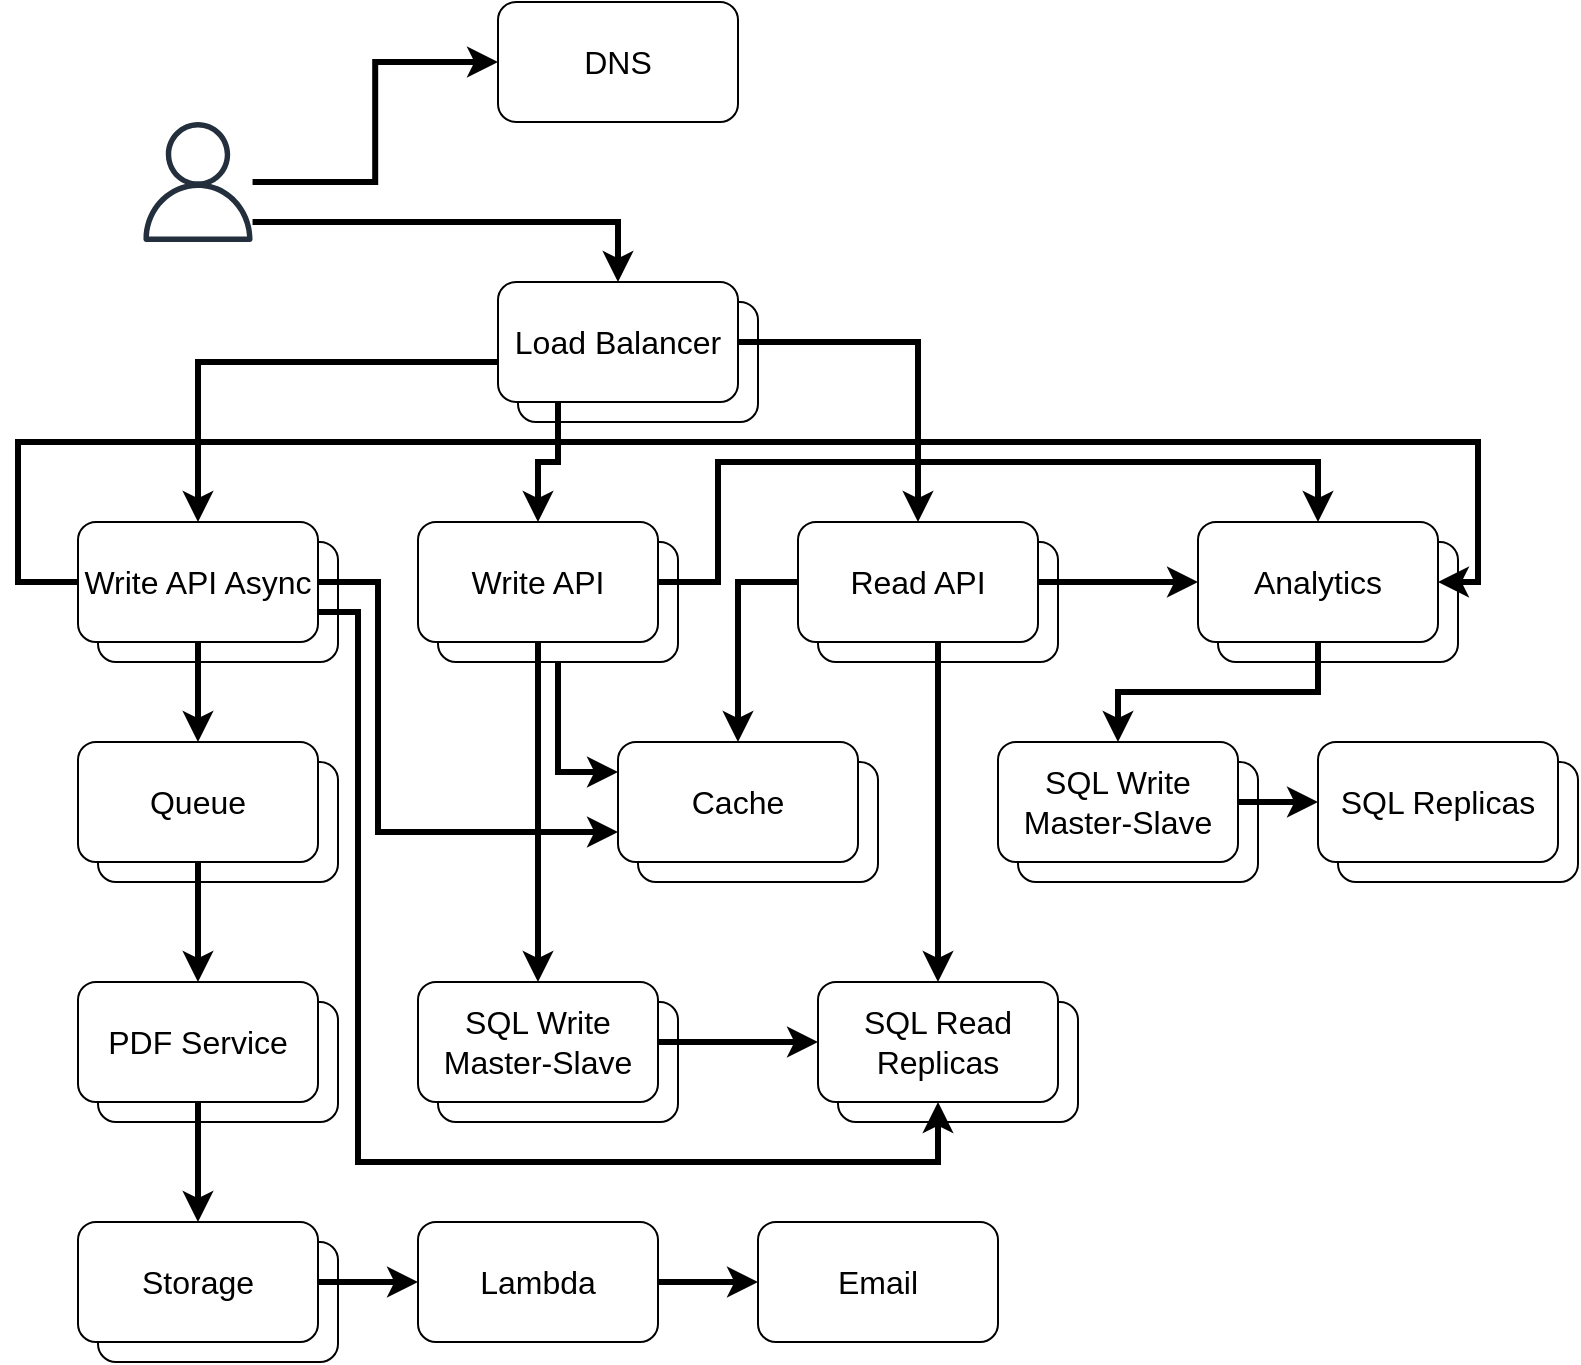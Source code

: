 <mxfile version="18.1.1"><diagram id="GKAsTGpWebNf32Wpw_aC" name="Page-1"><mxGraphModel dx="1422" dy="715" grid="1" gridSize="10" guides="1" tooltips="1" connect="1" arrows="1" fold="1" page="1" pageScale="1" pageWidth="850" pageHeight="1100" math="0" shadow="0"><root><mxCell id="0"/><mxCell id="1" parent="0"/><mxCell id="wt7NbTIdhzG-RagrrPYy-71" value="" style="rounded=1;whiteSpace=wrap;html=1;fontSize=16;" parent="1" vertex="1"><mxGeometry x="550" y="460" width="120" height="60" as="geometry"/></mxCell><mxCell id="wt7NbTIdhzG-RagrrPYy-70" value="" style="rounded=1;whiteSpace=wrap;html=1;fontSize=16;" parent="1" vertex="1"><mxGeometry x="260" y="580" width="120" height="60" as="geometry"/></mxCell><mxCell id="wt7NbTIdhzG-RagrrPYy-69" value="" style="rounded=1;whiteSpace=wrap;html=1;fontSize=16;" parent="1" vertex="1"><mxGeometry x="460" y="580" width="120" height="60" as="geometry"/></mxCell><mxCell id="wt7NbTIdhzG-RagrrPYy-67" value="" style="rounded=1;whiteSpace=wrap;html=1;fontSize=16;" parent="1" vertex="1"><mxGeometry x="90" y="700" width="120" height="60" as="geometry"/></mxCell><mxCell id="wt7NbTIdhzG-RagrrPYy-66" value="" style="rounded=1;whiteSpace=wrap;html=1;fontSize=16;" parent="1" vertex="1"><mxGeometry x="710" y="460" width="120" height="60" as="geometry"/></mxCell><mxCell id="wt7NbTIdhzG-RagrrPYy-65" value="" style="rounded=1;whiteSpace=wrap;html=1;fontSize=16;" parent="1" vertex="1"><mxGeometry x="90" y="580" width="120" height="60" as="geometry"/></mxCell><mxCell id="wt7NbTIdhzG-RagrrPYy-63" value="" style="rounded=1;whiteSpace=wrap;html=1;fontSize=16;" parent="1" vertex="1"><mxGeometry x="90" y="460" width="120" height="60" as="geometry"/></mxCell><mxCell id="wt7NbTIdhzG-RagrrPYy-62" value="" style="rounded=1;whiteSpace=wrap;html=1;fontSize=16;" parent="1" vertex="1"><mxGeometry x="90" y="350" width="120" height="60" as="geometry"/></mxCell><mxCell id="wt7NbTIdhzG-RagrrPYy-61" value="" style="rounded=1;whiteSpace=wrap;html=1;fontSize=16;" parent="1" vertex="1"><mxGeometry x="650" y="350" width="120" height="60" as="geometry"/></mxCell><mxCell id="wt7NbTIdhzG-RagrrPYy-54" value="" style="rounded=1;whiteSpace=wrap;html=1;fontSize=16;" parent="1" vertex="1"><mxGeometry x="360" y="460" width="120" height="60" as="geometry"/></mxCell><mxCell id="wt7NbTIdhzG-RagrrPYy-4" value="&lt;font style=&quot;font-size: 16px;&quot;&gt;DNS&lt;/font&gt;" style="rounded=1;whiteSpace=wrap;html=1;" parent="1" vertex="1"><mxGeometry x="290" y="80" width="120" height="60" as="geometry"/></mxCell><mxCell id="wt7NbTIdhzG-RagrrPYy-5" value="" style="rounded=1;whiteSpace=wrap;html=1;fontSize=16;" parent="1" vertex="1"><mxGeometry x="300" y="230" width="120" height="60" as="geometry"/></mxCell><mxCell id="wt7NbTIdhzG-RagrrPYy-35" style="edgeStyle=orthogonalEdgeStyle;rounded=0;orthogonalLoop=1;jettySize=auto;html=1;entryX=0.5;entryY=0;entryDx=0;entryDy=0;fontSize=16;strokeWidth=3;" parent="1" source="wt7NbTIdhzG-RagrrPYy-6" target="wt7NbTIdhzG-RagrrPYy-15" edge="1"><mxGeometry relative="1" as="geometry"><Array as="points"><mxPoint x="140" y="260"/></Array></mxGeometry></mxCell><mxCell id="wt7NbTIdhzG-RagrrPYy-37" style="edgeStyle=orthogonalEdgeStyle;rounded=0;orthogonalLoop=1;jettySize=auto;html=1;exitX=0.25;exitY=1;exitDx=0;exitDy=0;fontSize=16;strokeWidth=3;" parent="1" source="wt7NbTIdhzG-RagrrPYy-6" target="wt7NbTIdhzG-RagrrPYy-11" edge="1"><mxGeometry relative="1" as="geometry"/></mxCell><mxCell id="wt7NbTIdhzG-RagrrPYy-39" style="edgeStyle=orthogonalEdgeStyle;rounded=0;orthogonalLoop=1;jettySize=auto;html=1;entryX=0.5;entryY=0;entryDx=0;entryDy=0;fontSize=16;strokeWidth=3;" parent="1" source="wt7NbTIdhzG-RagrrPYy-6" target="wt7NbTIdhzG-RagrrPYy-13" edge="1"><mxGeometry relative="1" as="geometry"/></mxCell><mxCell id="wt7NbTIdhzG-RagrrPYy-6" value="Load Balancer" style="rounded=1;whiteSpace=wrap;html=1;fontSize=16;" parent="1" vertex="1"><mxGeometry x="290" y="220" width="120" height="60" as="geometry"/></mxCell><mxCell id="wt7NbTIdhzG-RagrrPYy-30" style="edgeStyle=orthogonalEdgeStyle;rounded=0;orthogonalLoop=1;jettySize=auto;html=1;entryX=0;entryY=0.5;entryDx=0;entryDy=0;fontSize=16;strokeWidth=3;" parent="1" source="wt7NbTIdhzG-RagrrPYy-7" target="wt7NbTIdhzG-RagrrPYy-4" edge="1"><mxGeometry relative="1" as="geometry"/></mxCell><mxCell id="wt7NbTIdhzG-RagrrPYy-31" style="edgeStyle=orthogonalEdgeStyle;rounded=0;orthogonalLoop=1;jettySize=auto;html=1;entryX=0.5;entryY=0;entryDx=0;entryDy=0;fontSize=16;strokeWidth=3;" parent="1" source="wt7NbTIdhzG-RagrrPYy-7" target="wt7NbTIdhzG-RagrrPYy-6" edge="1"><mxGeometry relative="1" as="geometry"><Array as="points"><mxPoint x="350" y="190"/></Array></mxGeometry></mxCell><mxCell id="wt7NbTIdhzG-RagrrPYy-7" value="" style="sketch=0;outlineConnect=0;fontColor=#232F3E;gradientColor=none;fillColor=#232F3D;strokeColor=none;dashed=0;verticalLabelPosition=bottom;verticalAlign=top;align=center;html=1;fontSize=12;fontStyle=0;aspect=fixed;pointerEvents=1;shape=mxgraph.aws4.user;" parent="1" vertex="1"><mxGeometry x="110" y="140" width="60" height="60" as="geometry"/></mxCell><mxCell id="wt7NbTIdhzG-RagrrPYy-45" style="edgeStyle=orthogonalEdgeStyle;rounded=0;orthogonalLoop=1;jettySize=auto;html=1;entryX=0;entryY=0.25;entryDx=0;entryDy=0;fontSize=16;strokeWidth=3;" parent="1" source="wt7NbTIdhzG-RagrrPYy-8" target="wt7NbTIdhzG-RagrrPYy-22" edge="1"><mxGeometry relative="1" as="geometry"/></mxCell><mxCell id="wt7NbTIdhzG-RagrrPYy-8" value="&lt;div&gt;&lt;br&gt;&lt;/div&gt;" style="rounded=1;whiteSpace=wrap;html=1;fontSize=16;" parent="1" vertex="1"><mxGeometry x="260" y="350" width="120" height="60" as="geometry"/></mxCell><mxCell id="wt7NbTIdhzG-RagrrPYy-46" style="edgeStyle=orthogonalEdgeStyle;rounded=0;orthogonalLoop=1;jettySize=auto;html=1;entryX=0.5;entryY=0;entryDx=0;entryDy=0;fontSize=16;strokeWidth=3;" parent="1" source="wt7NbTIdhzG-RagrrPYy-11" target="wt7NbTIdhzG-RagrrPYy-26" edge="1"><mxGeometry relative="1" as="geometry"/></mxCell><mxCell id="wt7NbTIdhzG-RagrrPYy-55" style="edgeStyle=orthogonalEdgeStyle;rounded=0;orthogonalLoop=1;jettySize=auto;html=1;entryX=0.5;entryY=0;entryDx=0;entryDy=0;fontSize=16;strokeWidth=3;" parent="1" source="wt7NbTIdhzG-RagrrPYy-11" target="wt7NbTIdhzG-RagrrPYy-23" edge="1"><mxGeometry relative="1" as="geometry"><Array as="points"><mxPoint x="400" y="370"/><mxPoint x="400" y="310"/><mxPoint x="700" y="310"/></Array></mxGeometry></mxCell><mxCell id="wt7NbTIdhzG-RagrrPYy-11" value="Write API" style="rounded=1;whiteSpace=wrap;html=1;fontSize=16;" parent="1" vertex="1"><mxGeometry x="250" y="340" width="120" height="60" as="geometry"/></mxCell><mxCell id="wt7NbTIdhzG-RagrrPYy-12" value="&lt;div&gt;&lt;br&gt;&lt;/div&gt;" style="rounded=1;whiteSpace=wrap;html=1;fontSize=16;" parent="1" vertex="1"><mxGeometry x="450" y="350" width="120" height="60" as="geometry"/></mxCell><mxCell id="wt7NbTIdhzG-RagrrPYy-52" style="edgeStyle=orthogonalEdgeStyle;rounded=0;orthogonalLoop=1;jettySize=auto;html=1;entryX=0.5;entryY=0;entryDx=0;entryDy=0;fontSize=16;strokeWidth=3;" parent="1" source="wt7NbTIdhzG-RagrrPYy-13" target="wt7NbTIdhzG-RagrrPYy-28" edge="1"><mxGeometry relative="1" as="geometry"><Array as="points"><mxPoint x="510" y="550"/><mxPoint x="510" y="550"/></Array></mxGeometry></mxCell><mxCell id="wt7NbTIdhzG-RagrrPYy-56" style="edgeStyle=orthogonalEdgeStyle;rounded=0;orthogonalLoop=1;jettySize=auto;html=1;entryX=0;entryY=0.5;entryDx=0;entryDy=0;fontSize=16;strokeWidth=3;" parent="1" source="wt7NbTIdhzG-RagrrPYy-13" target="wt7NbTIdhzG-RagrrPYy-23" edge="1"><mxGeometry relative="1" as="geometry"/></mxCell><mxCell id="wt7NbTIdhzG-RagrrPYy-59" style="edgeStyle=orthogonalEdgeStyle;rounded=0;orthogonalLoop=1;jettySize=auto;html=1;exitX=0;exitY=0.5;exitDx=0;exitDy=0;entryX=0.5;entryY=0;entryDx=0;entryDy=0;fontSize=16;strokeWidth=3;" parent="1" source="wt7NbTIdhzG-RagrrPYy-13" target="wt7NbTIdhzG-RagrrPYy-22" edge="1"><mxGeometry relative="1" as="geometry"/></mxCell><mxCell id="wt7NbTIdhzG-RagrrPYy-13" value="Read API" style="rounded=1;whiteSpace=wrap;html=1;fontSize=16;" parent="1" vertex="1"><mxGeometry x="440" y="340" width="120" height="60" as="geometry"/></mxCell><mxCell id="wt7NbTIdhzG-RagrrPYy-40" style="edgeStyle=orthogonalEdgeStyle;rounded=0;orthogonalLoop=1;jettySize=auto;html=1;entryX=0.5;entryY=0;entryDx=0;entryDy=0;fontSize=16;strokeWidth=3;" parent="1" source="wt7NbTIdhzG-RagrrPYy-15" target="wt7NbTIdhzG-RagrrPYy-17" edge="1"><mxGeometry relative="1" as="geometry"/></mxCell><mxCell id="wt7NbTIdhzG-RagrrPYy-53" style="edgeStyle=orthogonalEdgeStyle;rounded=0;orthogonalLoop=1;jettySize=auto;html=1;entryX=0;entryY=0.75;entryDx=0;entryDy=0;fontSize=16;strokeWidth=3;" parent="1" source="wt7NbTIdhzG-RagrrPYy-15" target="wt7NbTIdhzG-RagrrPYy-22" edge="1"><mxGeometry relative="1" as="geometry"><Array as="points"><mxPoint x="230" y="370"/><mxPoint x="230" y="495"/></Array></mxGeometry></mxCell><mxCell id="wt7NbTIdhzG-RagrrPYy-57" style="edgeStyle=orthogonalEdgeStyle;rounded=0;orthogonalLoop=1;jettySize=auto;html=1;fontSize=16;strokeWidth=3;entryX=1;entryY=0.5;entryDx=0;entryDy=0;" parent="1" source="wt7NbTIdhzG-RagrrPYy-15" target="wt7NbTIdhzG-RagrrPYy-23" edge="1"><mxGeometry relative="1" as="geometry"><mxPoint x="770" y="370" as="targetPoint"/><Array as="points"><mxPoint x="50" y="370"/><mxPoint x="50" y="300"/><mxPoint x="780" y="300"/><mxPoint x="780" y="370"/></Array></mxGeometry></mxCell><mxCell id="wt7NbTIdhzG-RagrrPYy-64" style="edgeStyle=orthogonalEdgeStyle;rounded=0;orthogonalLoop=1;jettySize=auto;html=1;exitX=1;exitY=0.75;exitDx=0;exitDy=0;entryX=0.5;entryY=1;entryDx=0;entryDy=0;fontSize=16;strokeWidth=3;" parent="1" source="wt7NbTIdhzG-RagrrPYy-15" target="wt7NbTIdhzG-RagrrPYy-28" edge="1"><mxGeometry relative="1" as="geometry"><Array as="points"><mxPoint x="220" y="385"/><mxPoint x="220" y="660"/><mxPoint x="510" y="660"/></Array></mxGeometry></mxCell><mxCell id="wt7NbTIdhzG-RagrrPYy-15" value="Write API Async" style="rounded=1;whiteSpace=wrap;html=1;fontSize=16;" parent="1" vertex="1"><mxGeometry x="80" y="340" width="120" height="60" as="geometry"/></mxCell><mxCell id="wt7NbTIdhzG-RagrrPYy-41" style="edgeStyle=orthogonalEdgeStyle;rounded=0;orthogonalLoop=1;jettySize=auto;html=1;entryX=0.5;entryY=0;entryDx=0;entryDy=0;fontSize=16;strokeWidth=3;" parent="1" source="wt7NbTIdhzG-RagrrPYy-17" target="wt7NbTIdhzG-RagrrPYy-18" edge="1"><mxGeometry relative="1" as="geometry"/></mxCell><mxCell id="wt7NbTIdhzG-RagrrPYy-17" value="Queue" style="rounded=1;whiteSpace=wrap;html=1;fontSize=16;" parent="1" vertex="1"><mxGeometry x="80" y="450" width="120" height="60" as="geometry"/></mxCell><mxCell id="wt7NbTIdhzG-RagrrPYy-42" style="edgeStyle=orthogonalEdgeStyle;rounded=0;orthogonalLoop=1;jettySize=auto;html=1;exitX=0.5;exitY=1;exitDx=0;exitDy=0;entryX=0.5;entryY=0;entryDx=0;entryDy=0;fontSize=16;strokeWidth=3;" parent="1" source="wt7NbTIdhzG-RagrrPYy-18" target="wt7NbTIdhzG-RagrrPYy-19" edge="1"><mxGeometry relative="1" as="geometry"/></mxCell><mxCell id="wt7NbTIdhzG-RagrrPYy-18" value="PDF Service" style="rounded=1;whiteSpace=wrap;html=1;fontSize=16;" parent="1" vertex="1"><mxGeometry x="80" y="570" width="120" height="60" as="geometry"/></mxCell><mxCell id="wt7NbTIdhzG-RagrrPYy-43" style="edgeStyle=orthogonalEdgeStyle;rounded=0;orthogonalLoop=1;jettySize=auto;html=1;exitX=1;exitY=0.5;exitDx=0;exitDy=0;fontSize=16;strokeWidth=3;" parent="1" source="wt7NbTIdhzG-RagrrPYy-19" target="wt7NbTIdhzG-RagrrPYy-20" edge="1"><mxGeometry relative="1" as="geometry"/></mxCell><mxCell id="wt7NbTIdhzG-RagrrPYy-19" value="Storage" style="rounded=1;whiteSpace=wrap;html=1;fontSize=16;" parent="1" vertex="1"><mxGeometry x="80" y="690" width="120" height="60" as="geometry"/></mxCell><mxCell id="wt7NbTIdhzG-RagrrPYy-44" style="edgeStyle=orthogonalEdgeStyle;rounded=0;orthogonalLoop=1;jettySize=auto;html=1;exitX=1;exitY=0.5;exitDx=0;exitDy=0;entryX=0;entryY=0.5;entryDx=0;entryDy=0;fontSize=16;strokeWidth=3;" parent="1" source="wt7NbTIdhzG-RagrrPYy-20" target="wt7NbTIdhzG-RagrrPYy-21" edge="1"><mxGeometry relative="1" as="geometry"/></mxCell><mxCell id="wt7NbTIdhzG-RagrrPYy-20" value="Lambda" style="rounded=1;whiteSpace=wrap;html=1;fontSize=16;" parent="1" vertex="1"><mxGeometry x="250" y="690" width="120" height="60" as="geometry"/></mxCell><mxCell id="wt7NbTIdhzG-RagrrPYy-21" value="Email" style="rounded=1;whiteSpace=wrap;html=1;fontSize=16;" parent="1" vertex="1"><mxGeometry x="420" y="690" width="120" height="60" as="geometry"/></mxCell><mxCell id="wt7NbTIdhzG-RagrrPYy-22" value="Cache" style="rounded=1;whiteSpace=wrap;html=1;fontSize=16;" parent="1" vertex="1"><mxGeometry x="350" y="450" width="120" height="60" as="geometry"/></mxCell><mxCell id="wt7NbTIdhzG-RagrrPYy-50" style="edgeStyle=orthogonalEdgeStyle;rounded=0;orthogonalLoop=1;jettySize=auto;html=1;entryX=0.5;entryY=0;entryDx=0;entryDy=0;fontSize=16;strokeWidth=3;" parent="1" source="wt7NbTIdhzG-RagrrPYy-23" target="wt7NbTIdhzG-RagrrPYy-24" edge="1"><mxGeometry relative="1" as="geometry"/></mxCell><mxCell id="wt7NbTIdhzG-RagrrPYy-23" value="Analytics" style="rounded=1;whiteSpace=wrap;html=1;fontSize=16;" parent="1" vertex="1"><mxGeometry x="640" y="340" width="120" height="60" as="geometry"/></mxCell><mxCell id="wt7NbTIdhzG-RagrrPYy-51" style="edgeStyle=orthogonalEdgeStyle;rounded=0;orthogonalLoop=1;jettySize=auto;html=1;entryX=0;entryY=0.5;entryDx=0;entryDy=0;fontSize=16;strokeWidth=3;" parent="1" source="wt7NbTIdhzG-RagrrPYy-24" target="wt7NbTIdhzG-RagrrPYy-25" edge="1"><mxGeometry relative="1" as="geometry"/></mxCell><mxCell id="wt7NbTIdhzG-RagrrPYy-24" value="SQL Write Master-Slave" style="rounded=1;whiteSpace=wrap;html=1;fontSize=16;" parent="1" vertex="1"><mxGeometry x="540" y="450" width="120" height="60" as="geometry"/></mxCell><mxCell id="wt7NbTIdhzG-RagrrPYy-25" value="SQL Replicas" style="rounded=1;whiteSpace=wrap;html=1;fontSize=16;" parent="1" vertex="1"><mxGeometry x="700" y="450" width="120" height="60" as="geometry"/></mxCell><mxCell id="wt7NbTIdhzG-RagrrPYy-47" style="edgeStyle=orthogonalEdgeStyle;rounded=0;orthogonalLoop=1;jettySize=auto;html=1;entryX=0;entryY=0.5;entryDx=0;entryDy=0;fontSize=16;strokeWidth=3;" parent="1" source="wt7NbTIdhzG-RagrrPYy-26" target="wt7NbTIdhzG-RagrrPYy-28" edge="1"><mxGeometry relative="1" as="geometry"><mxPoint x="400" y="600" as="targetPoint"/></mxGeometry></mxCell><mxCell id="wt7NbTIdhzG-RagrrPYy-26" value="SQL Write Master-Slave" style="rounded=1;whiteSpace=wrap;html=1;fontSize=16;" parent="1" vertex="1"><mxGeometry x="250" y="570" width="120" height="60" as="geometry"/></mxCell><mxCell id="wt7NbTIdhzG-RagrrPYy-28" value="SQL Read Replicas" style="rounded=1;whiteSpace=wrap;html=1;fontSize=16;" parent="1" vertex="1"><mxGeometry x="450" y="570" width="120" height="60" as="geometry"/></mxCell></root></mxGraphModel></diagram></mxfile>